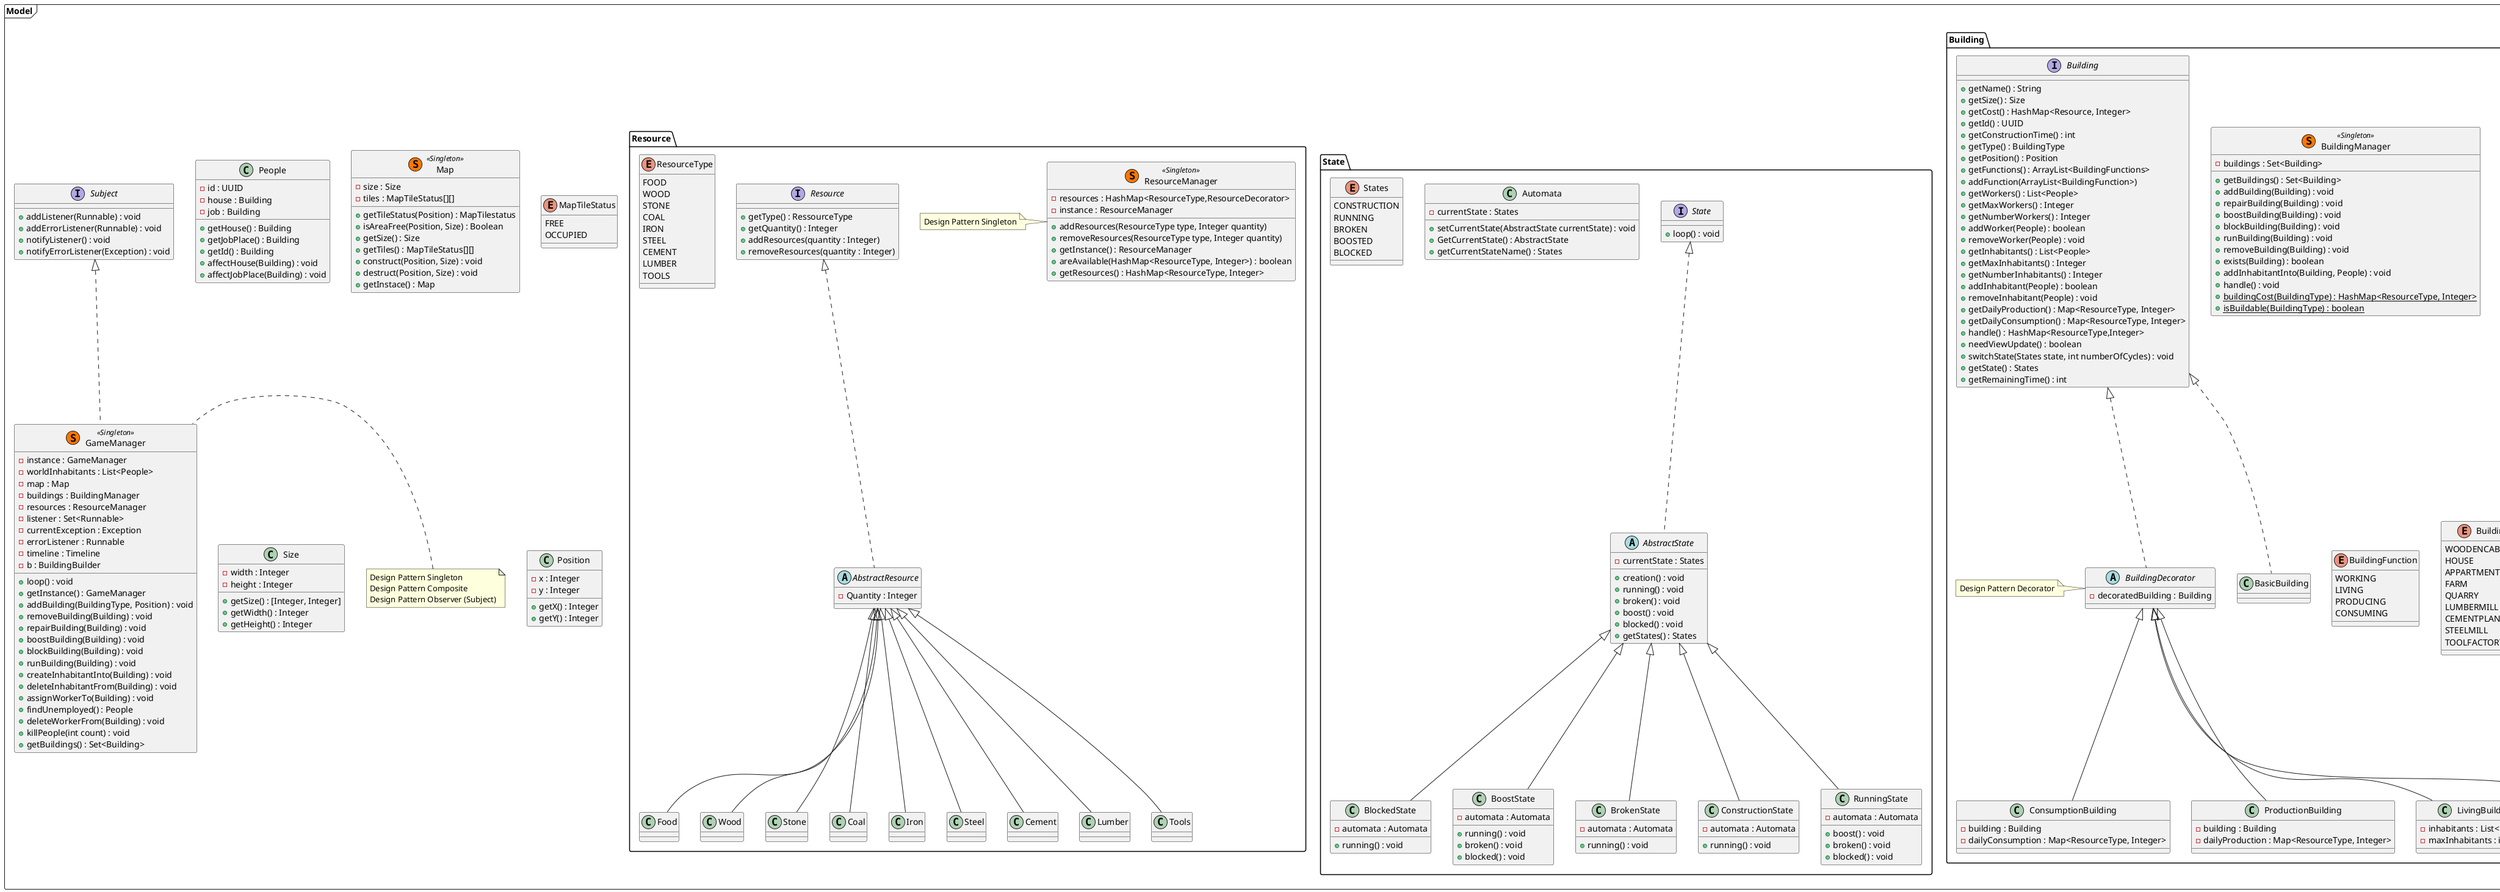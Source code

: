 @startuml

package "Model" <<Frame>> {

package "Building"{
    interface Building {
        + getName() : String
        + getSize() : Size
        + getCost() : HashMap<Resource, Integer>
        + getId() : UUID
        + getConstructionTime() : int
        + getType() : BuildingType
        + getPosition() : Position
        + getFunctions() : ArrayList<BuildingFunctions>
        + addFunction(ArrayList<BuildingFunction>)
        + getWorkers() : List<People>
        + getMaxWorkers() : Integer
        + getNumberWorkers() : Integer
        + addWorker(People) : boolean
        + removeWorker(People) : void
        + getInhabitants() : List<People>
        + getMaxInhabitants() : Integer
        + getNumberInhabitants() : Integer
        + addInhabitant(People) : boolean
        + removeInhabitant(People) : void
        + getDailyProduction() : Map<ResourceType, Integer> 
        + getDailyConsumption() : Map<ResourceType, Integer>
        + handle() : HashMap<ResourceType,Integer>
        + needViewUpdate() : boolean
        + switchState(States state, int numberOfCycles) : void
        + getState() : States
        + getRemainingTime() : int

    }

    class BasicBuilding implements Building{}

    class ConsumptionBuilding extends BuildingDecorator{
        - building : Building
        - dailyConsumption : Map<ResourceType, Integer>
    }
    class ProductionBuilding extends BuildingDecorator{
        - building : Building
        - dailyProduction : Map<ResourceType, Integer>
    }
    class LivingBuilding extends BuildingDecorator{
        - inhabitants : List<People>
        - maxInhabitants : int
        
    }
    class WorkingBuilding extends BuildingDecorator{
        - workers : List<People>
        - maxWorkers : int
    }

    abstract class BuildingDecorator implements Building{
        - decoratedBuilding : Building
    }
    note left of BuildingDecorator
        Design Pattern Decorator
    end note

    class BuildingManager <<(S,#FF7700)Singleton>> {
        - buildings : Set<Building>
        + getBuildings() : Set<Building>
        + addBuilding(Building) : void
        + repairBuilding(Building) : void
        + boostBuilding(Building) : void
        + blockBuilding(Building) : void
        + runBuilding(Building) : void
        + removeBuilding(Building) : void
        + exists(Building) : boolean
        + addInhabitantInto(Building, People) : void
        + handle() : void
        + {static} buildingCost(BuildingType) : HashMap<ResourceType, Integer>
        + {static} isBuildable(BuildingType) : boolean
    }

    class BuildingBuilder{
        + build(BuildingType, Position) : Building
    }

    enum BuildingFunction{
        WORKING
        LIVING
        PRODUCING
        CONSUMING
    }

    enum BuildingType{
        WOODENCABIN
        HOUSE
        APPARTMENTBUILDING
        FARM
        QUARRY
        LUMBERMILL
        CEMENTPLANT
        STEELMILL
        TOOLFACTORY
    }
}
package "State"{
    interface State{
        + loop() : void
    }

    abstract class AbstractState implements State{
        - currentState : States
        + creation() : void
        + running() : void
        + broken() : void
        + boost() : void
        + blocked() : void
        + getStates() : States
    }

    class Automata{
        - currentState : States
        + setCurrentState(AbstractState currentState) : void
        + GetCurrentState() : AbstractState
        + getCurrentStateName() : States
    }
    class BlockedState extends AbstractState{
        - automata : Automata
        + running() : void
    }
    class BoostState extends AbstractState{
        - automata : Automata
        + running() : void
        + broken() : void
        + blocked() : void
    }
    class BrokenState extends AbstractState{
        - automata : Automata
        + running() : void
    }
    class ConstructionState extends AbstractState{
        - automata : Automata
        + running() : void
    }
    class RunningState extends AbstractState{
        - automata : Automata
        + boost() : void
        + broken() : void
        + blocked() : void
    }

    enum States{
        CONSTRUCTION
        RUNNING
        BROKEN
        BOOSTED
        BLOCKED
    }
}

    class People{
        - id : UUID
        - house : Building
        - job : Building
        + getHouse() : Building
        + getJobPlace() : Building
        + getId() : Building
        + affectHouse(Building) : void
        + affectJobPlace(Building) : void
    }
    class Map <<(S,#FF7700)Singleton>>{
        - size : Size
        - tiles : MapTileStatus[][]
        + getTileStatus(Position) : MapTilestatus
        + isAreaFree(Position, Size) : Boolean
        + getSize() : Size
        + getTiles() : MapTileStatus[][]
        + construct(Position, Size) : void
        + destruct(Position, Size) : void
        + getInstace() : Map
    }

    enum MapTileStatus {
        FREE
        OCCUPIED
    }
    class GameManager <<(S,#FF7700)Singleton>> implements Subject{
        - instance : GameManager
        - worldInhabitants : List<People>
        - map : Map
        - buildings : BuildingManager
        - resources : ResourceManager
        - listener : Set<Runnable>
        - currentException : Exception
        - errorListener : Runnable
        - timeline : Timeline
        - b : BuildingBuilder
        + loop() : void
        + getInstance() : GameManager
        + addBuilding(BuildingType, Position) : void
        + removeBuilding(Building) : void
        + repairBuilding(Building) : void
        + boostBuilding(Building) : void
        + blockBuilding(Building) : void
        + runBuilding(Building) : void
        + createInhabitantInto(Building) : void
        + deleteInhabitantFrom(Building) : void
        + assignWorkerTo(Building) : void
        + findUnemployed() : People
        + deleteWorkerFrom(Building) : void
        + killPeople(int count) : void
        + getBuildings() : Set<Building>
    }
    note left of GameManager
        Design Pattern Singleton
        Design Pattern Composite
        Design Pattern Observer (Subject)
    end note

    class Size{
        - width : Integer
        - height : Integer
        + getSize() : [Integer, Integer]
        + getWidth() : Integer
        + getHeight() : Integer
    }

    interface Subject{
        + addListener(Runnable) : void
        + addErrorListener(Runnable) : void
        + notifyListener() : void
        + notifyErrorListener(Exception) : void
    }
    class Position{
        - x : Integer
        - y : Integer
        + getX() : Integer
        + getY() : Integer
    }


package "Resource"{
    interface Resource {
        + getType() : RessourceType
        + getQuantity() : Integer
        + addResources(quantity : Integer)
        + removeResources(quantity : Integer)

    }
    abstract class AbstractResource implements Resource{
        - Quantity : Integer
    }
    class Food extends AbstractResource{

    }
    class Wood extends AbstractResource{

    }
    class Stone extends AbstractResource{

    }
    class Coal extends AbstractResource{

    }
    class Iron extends AbstractResource{

    }
    class Steel extends AbstractResource{

    }
    class Cement extends AbstractResource{

    }
    class Lumber extends AbstractResource{

    }
    class Tools extends AbstractResource{

    }
    enum ResourceType{
        FOOD
        WOOD
        STONE
        COAL
        IRON
        STEEL
        CEMENT
        LUMBER
        TOOLS
    }

    class ResourceManager <<(S,#FF7700)Singleton>>{
        - resources : HashMap<ResourceType,ResourceDecorator>
        - instance : ResourceManager
        + addResources(ResourceType type, Integer quantity)
        + removeResources(ResourceType type, Integer quantity)
        + getInstance() : ResourceManager
        + areAvailable(HashMap<ResourceType, Integer>) : boolean
        + getResources() : HashMap<ResourceType, Integer>
    }
    note left of ResourceManager
        Design Pattern Singleton
    end note
}



}

package "Exception" <<Frame>>{
    exception NotEnoughSpace{}
    exception TooManyInhabitants{}
    exception NotEnoughResources{}
    exception MapTileStateException{}
    exception NotEnoughInhabitants{}
    exception NotEnoughWorkers{}
    exception TooManyWorkers{}
    exception WrongBuildingType{}
    exception WrongResourceType{}
    exception WrongState{}
}

package "View" {
    interface Observer{
        + update()
    }
    note left of Observer
        Design Pattern Observer
    end note
    class MainView implements Observer{
        - controller : Controller
        - cards : ArrayList<BuildingCards>
        - topContainer : CustomMenu
        - map : MapView
        - model : GameModel
        - footer : VBox
        - buildingFooter : BuildingFooter
        - peopleFooter : PeopleFooter
        - root : BorderPane
        - footerState : String
        + setController(Controller) : void
        + SetSelectedBuilding(BuildingType) : void
        + SetSelectedBuildingInfo(Building) : void
        + setAvailability() : void
        + switchEditionMode(String) : void
        + updateError() : void
    }

    class BuildingCard extends VBox{
        - currentlySelected : BuildingType
        - root : VBox
        - buildingType : BuildingType
        - createSpriteWithLabel(String path, String label) : VBox
        - createSpriteWithTextRight(String path, String label) : HBox
        + getBuildingType() : BuildingType
        + setBackground(BuildingType) : void
        + setSelected(BuildingType) : void
        + createAndLinkToolTip(Building) : void
    }

    class BuildingFooter extends ScrollPane{
        - container : HBox
        + addWidget(javafx.scene.Node) : void
    }

    class BuildingInfoCard extends VBox{
        - selectedBuilding : Building
        - root : HBox
        - createSpriteWithTextRight(String path, String label) : HBox
        + setBackground(Building) : void
    }

    class BuildingInfoPopup{
    }

    class CustomMenu extends VBox{
        -container : HBox
        - resourcesLabels : HashMap<ResourceType,Label>
        - errorBox : HBox
        - errorLabel : Label
        + actualiseResources() : void
        + showError(String) : void
    }

    class ImagePath{
        + getResourceLogoPath(ResourceType) : String
        + getBuildingLogoPath(BuildingType) : String
    }

    class MapView extends ScrollPane{
        - grid : GridPane
        - buildingSprites : HashMap<Building, ArrayList<ArrayList<ImageView>>>
        - imagePath : String
        + drawBuildings(Set<Building>) : void
        + eraseBuilding(Building) : void
    }

    class PeopleFooter extends VBox{
        - inhabitantsLabel : Label
        - workerLabel : Label
        - cardContainer : HBox
        - cardRoot : ScrollPane
        -selectedBuilding : Building
        + generateButtons() : void
        + updateBuildings( Set<Building>) : void
        + SetSelectedBuildingInfo(Building) : void
    }
}

package "Controller" {
    class Controller{
        - model GameManager
        - view MainView
        - bagOfCommands : BagOfCommands
        - selectedBuilding : BuildingType
        + changeSelectedBuilding(BuildingType)
        + ChangeSelectedBuildingInfo(Building)
    }
    interface Command{
        + execute(GameManager, Controller)
    }
    note left of Command
        Design Pattern Command
    end note
    package Commands{
        class AddBuildingCommand implements Command{
        - position : Position
        }
        class RemoveBuildingCommand implements Command{
            - building : Building
        }
        class AddInhabitantIntoCommand implements Command{
            - building : Building
        }
        class RemoveInhabitantFromCommand implements Command{
            - building : Building
        }
        class AddWorkerIntoCommand implements Command{
            - building : Building
        }
        class RemoveWorkerFromCommand implements Command{
            - building : Building
        }
        class SetSelectedBuildingCommand implements Command{
            - type : BuildingType
        }
        class SetSelectedBuildingInfoCommand implements Command{
            - type : BuildingType
        }
        class BlockBuildingCommand implements Command{
            - type : BuildingType
        }
        class BoostBuildingCommand implements Command{
            - type : BuildingType
        }
        class RepairBuildingCommand implements Command{
            - type : BuildingType
        }
        class RunBuildingCommand implements Command{
            - type : BuildingType
        }
    }
    

    class BagOfCommands  <<(S,#FF7700)Singleton>>{
        - instance : BagOfCommands
        - commands : ConcurrentLinkedQueue<Command>
        - model : GameManager
        - controller : Controller
        - isRunning : boolean
        - processCommands() : void
        + getInstance() : BagOfCommands
        + executeFirst() : void
        + executeAll() : void
        + addCommand(Command) : void
        + setModel(GameManager) : void
        + setController(Controller) : void
    }
    note bottom of BagOfCommands
        Design Pattern Singleton
        Design Pattern Bag of commands
    end note
}

class MainApp extends Application{
    + start(Stage) : void
}
class Main{
    + main(String[]) : void
}

@enduml
